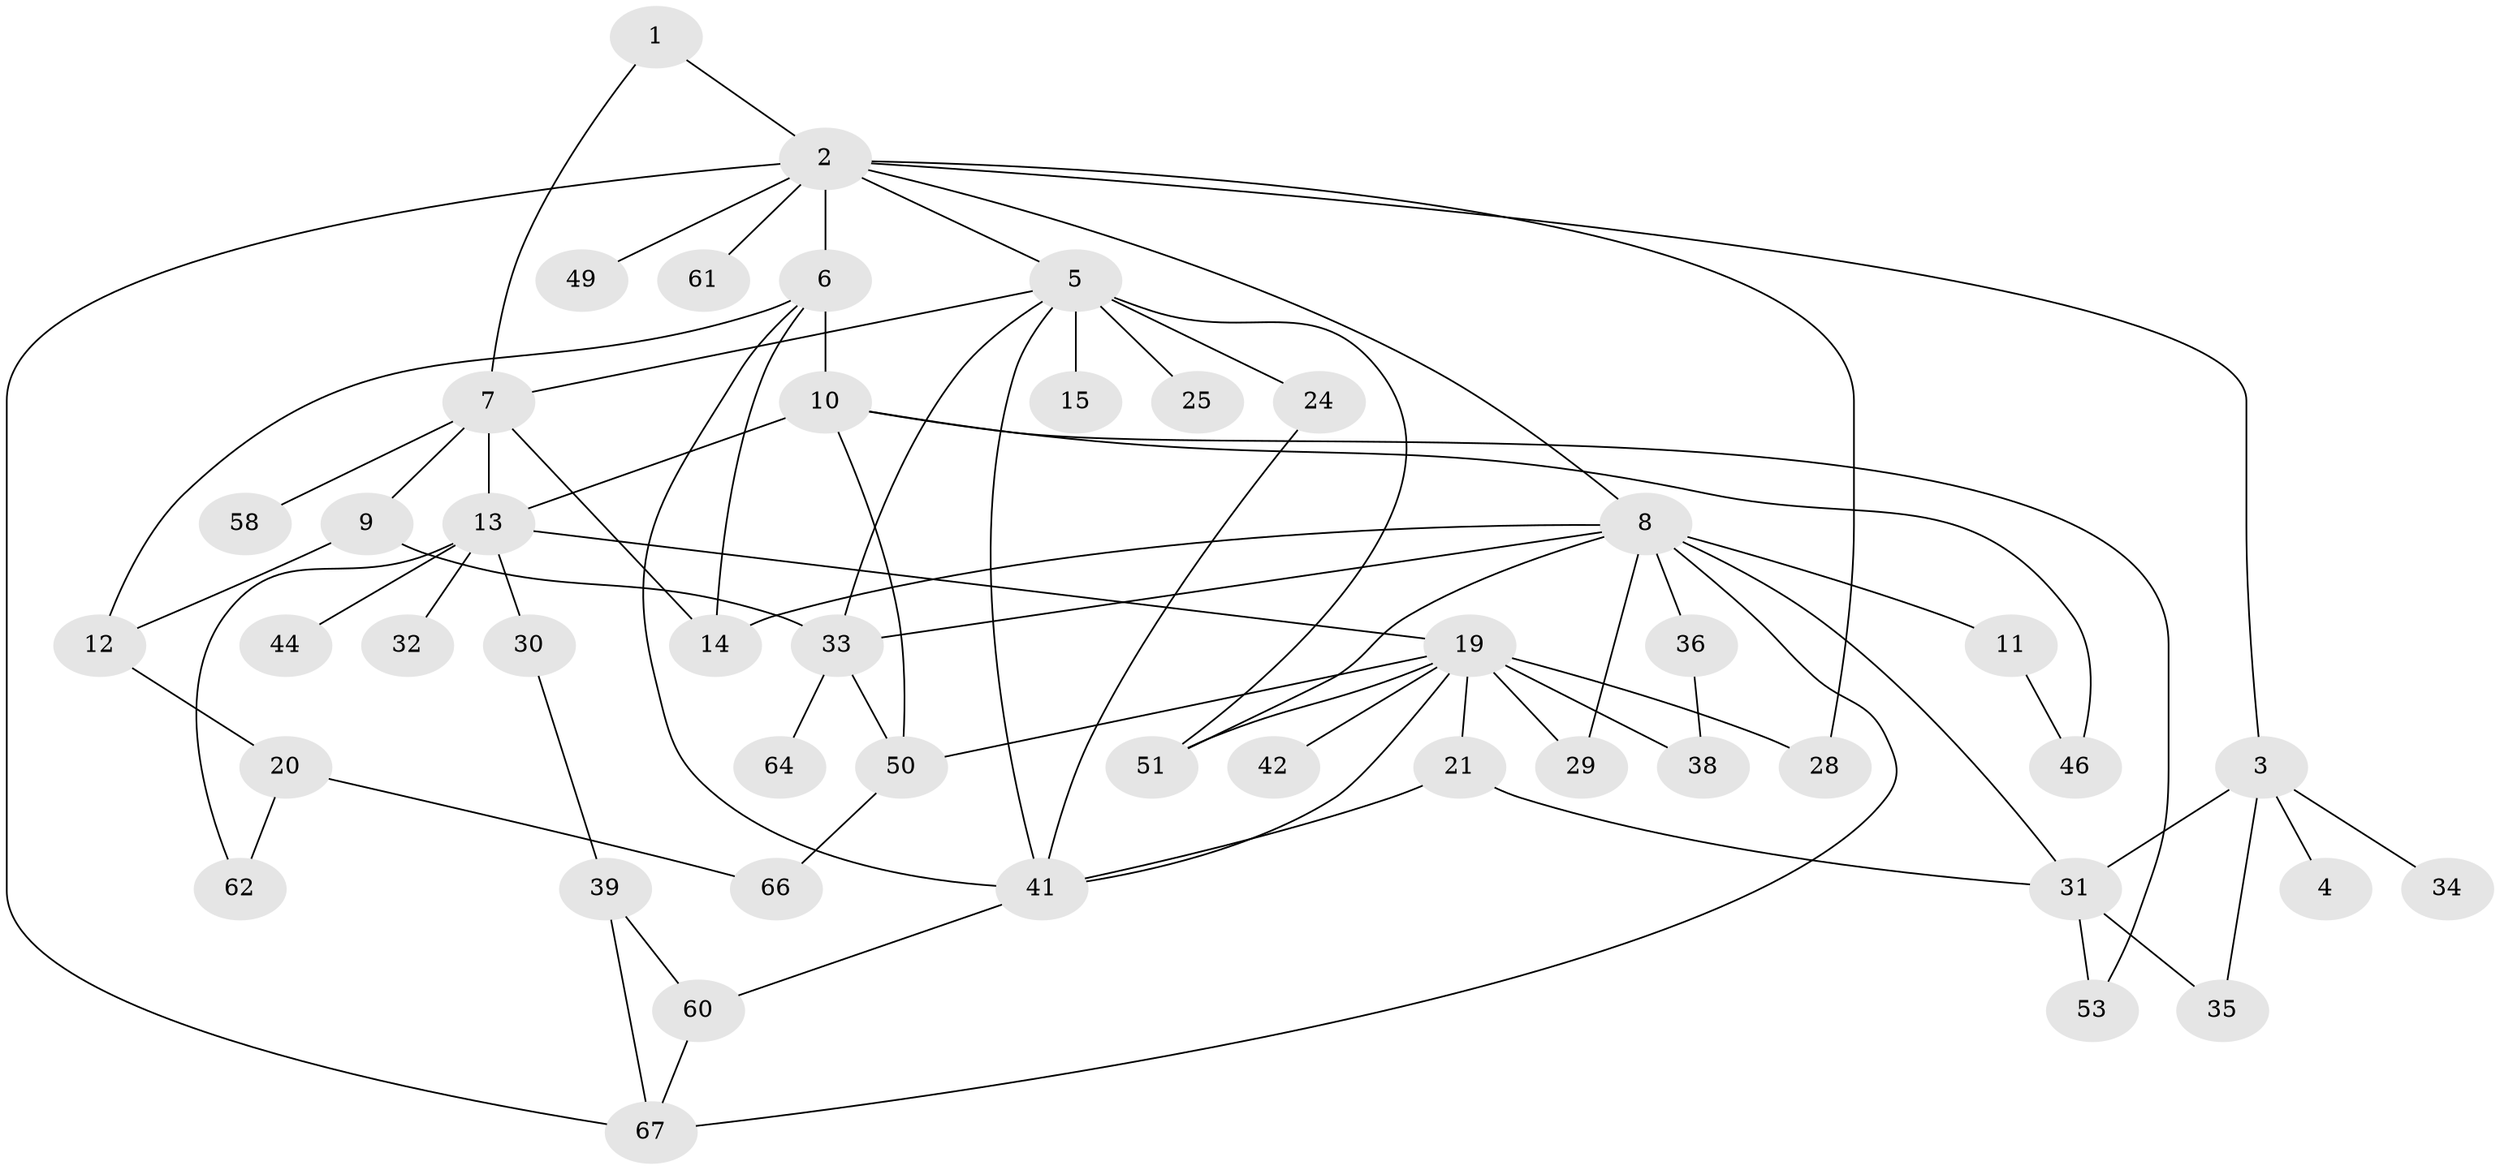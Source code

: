 // original degree distribution, {3: 0.2537313432835821, 8: 0.014925373134328358, 5: 0.08955223880597014, 1: 0.208955223880597, 6: 0.07462686567164178, 4: 0.07462686567164178, 7: 0.014925373134328358, 2: 0.26865671641791045}
// Generated by graph-tools (version 1.1) at 2025/41/03/06/25 10:41:28]
// undirected, 46 vertices, 74 edges
graph export_dot {
graph [start="1"]
  node [color=gray90,style=filled];
  1 [super="+27"];
  2 [super="+17"];
  3 [super="+23"];
  4;
  5 [super="+16"];
  6 [super="+18"];
  7 [super="+57"];
  8 [super="+48"];
  9 [super="+37"];
  10 [super="+26"];
  11;
  12;
  13 [super="+47"];
  14;
  15;
  19 [super="+22"];
  20 [super="+40"];
  21;
  24 [super="+43"];
  25;
  28;
  29;
  30;
  31 [super="+45"];
  32;
  33 [super="+63"];
  34;
  35;
  36;
  38;
  39 [super="+59"];
  41 [super="+52"];
  42 [super="+56"];
  44;
  46 [super="+55"];
  49;
  50 [super="+65"];
  51 [super="+54"];
  53;
  58;
  60;
  61;
  62;
  64;
  66;
  67;
  1 -- 2;
  1 -- 7;
  2 -- 3;
  2 -- 5;
  2 -- 6;
  2 -- 8;
  2 -- 28;
  2 -- 67;
  2 -- 49;
  2 -- 61;
  3 -- 4;
  3 -- 31;
  3 -- 35;
  3 -- 34;
  5 -- 15;
  5 -- 25;
  5 -- 41;
  5 -- 33;
  5 -- 51;
  5 -- 24 [weight=2];
  5 -- 7;
  6 -- 10;
  6 -- 12;
  6 -- 41;
  6 -- 14;
  7 -- 9;
  7 -- 13;
  7 -- 14;
  7 -- 58;
  8 -- 11 [weight=2];
  8 -- 36;
  8 -- 29;
  8 -- 67;
  8 -- 51;
  8 -- 14;
  8 -- 31;
  8 -- 33;
  9 -- 12;
  9 -- 33;
  10 -- 50;
  10 -- 53;
  10 -- 13 [weight=2];
  10 -- 46;
  11 -- 46;
  12 -- 20;
  13 -- 19;
  13 -- 30;
  13 -- 32;
  13 -- 44;
  13 -- 62;
  19 -- 21;
  19 -- 42;
  19 -- 50;
  19 -- 28;
  19 -- 38;
  19 -- 29;
  19 -- 51;
  19 -- 41;
  20 -- 66;
  20 -- 62;
  21 -- 31;
  21 -- 41;
  24 -- 41;
  30 -- 39;
  31 -- 53;
  31 -- 35;
  33 -- 64;
  33 -- 50;
  36 -- 38;
  39 -- 67;
  39 -- 60;
  41 -- 60;
  50 -- 66;
  60 -- 67;
}
